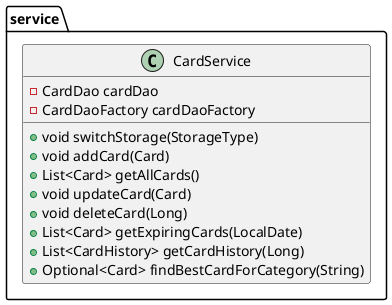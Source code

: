 @startuml
class service.CardService {
- CardDao cardDao
- CardDaoFactory cardDaoFactory
+ void switchStorage(StorageType)
+ void addCard(Card)
+ List<Card> getAllCards()
+ void updateCard(Card)
+ void deleteCard(Long)
+ List<Card> getExpiringCards(LocalDate)
+ List<CardHistory> getCardHistory(Long)
+ Optional<Card> findBestCardForCategory(String)
}


@enduml